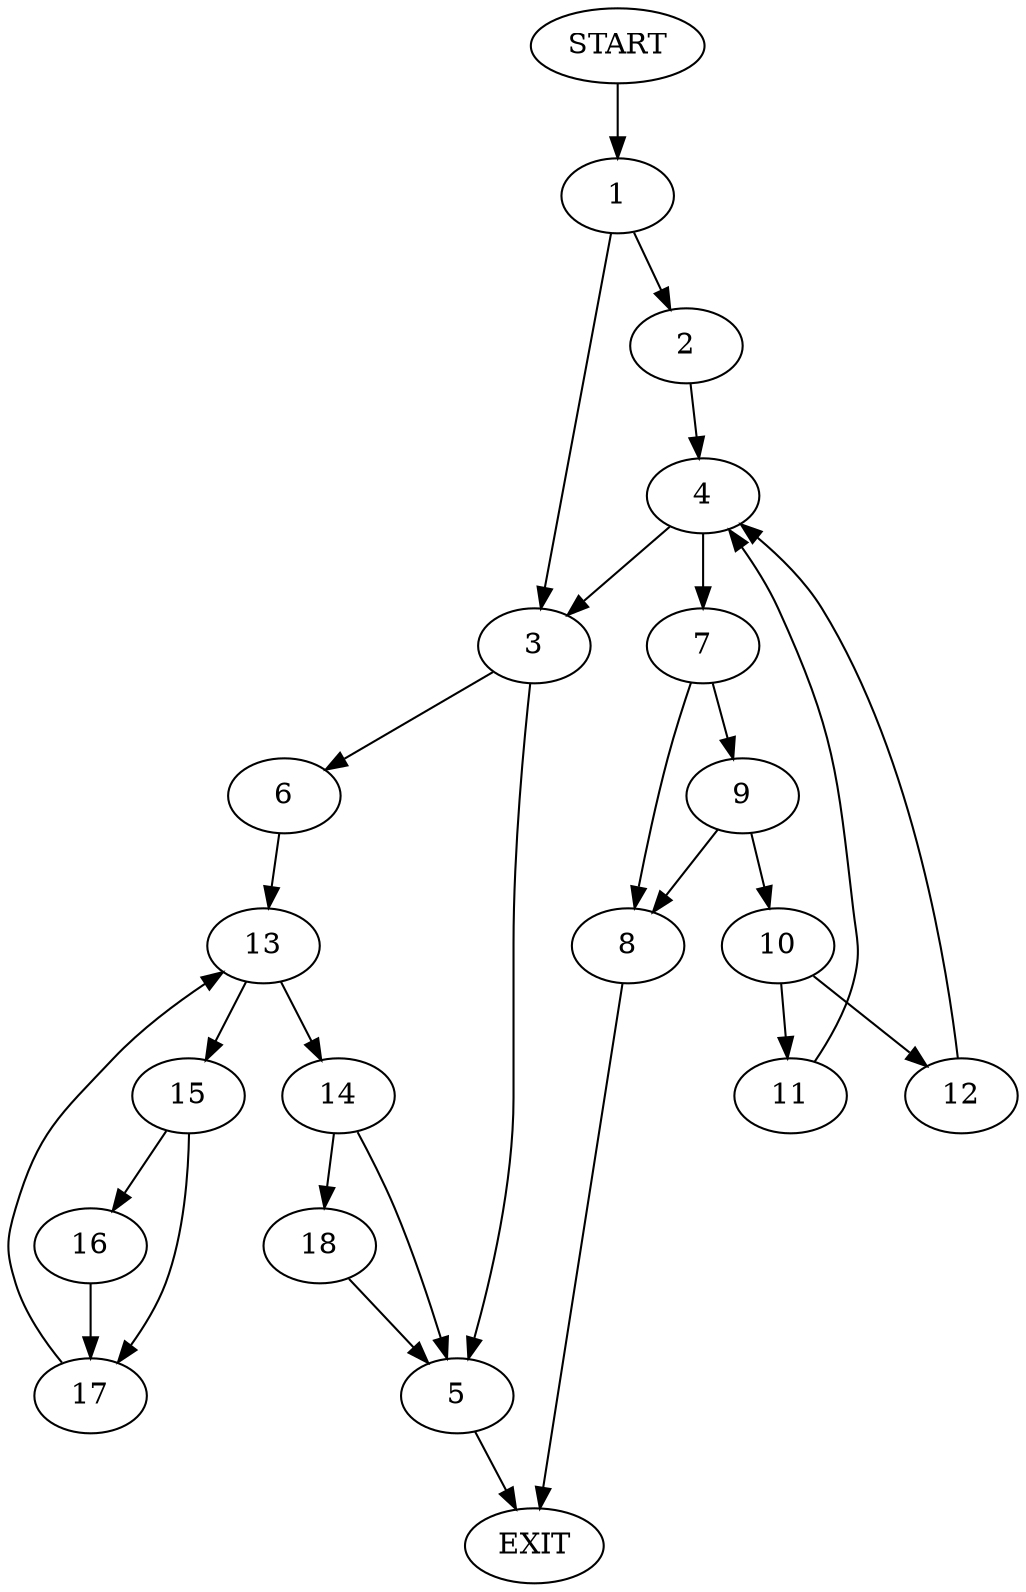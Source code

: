 digraph {
0 [label="START"]
19 [label="EXIT"]
0 -> 1
1 -> 2
1 -> 3
2 -> 4
3 -> 5
3 -> 6
4 -> 7
4 -> 3
7 -> 8
7 -> 9
8 -> 19
9 -> 10
9 -> 8
10 -> 11
10 -> 12
11 -> 4
12 -> 4
5 -> 19
6 -> 13
13 -> 14
13 -> 15
15 -> 16
15 -> 17
14 -> 5
14 -> 18
16 -> 17
17 -> 13
18 -> 5
}
